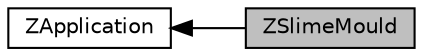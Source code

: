 digraph "ZSlimeMould"
{
  edge [fontname="Helvetica",fontsize="10",labelfontname="Helvetica",labelfontsize="10"];
  node [fontname="Helvetica",fontsize="10",shape=box];
  rankdir=LR;
  Node1 [label="ZApplication",height=0.2,width=0.4,color="black", fillcolor="white", style="filled",URL="$group__z_application.html",tooltip="Collection of general applications."];
  Node0 [label="ZSlimeMould",height=0.2,width=0.4,color="black", fillcolor="grey75", style="filled", fontcolor="black",tooltip="The slime mould simulation related classes of the library."];
  Node1->Node0 [shape=plaintext, dir="back", style="solid"];
}
